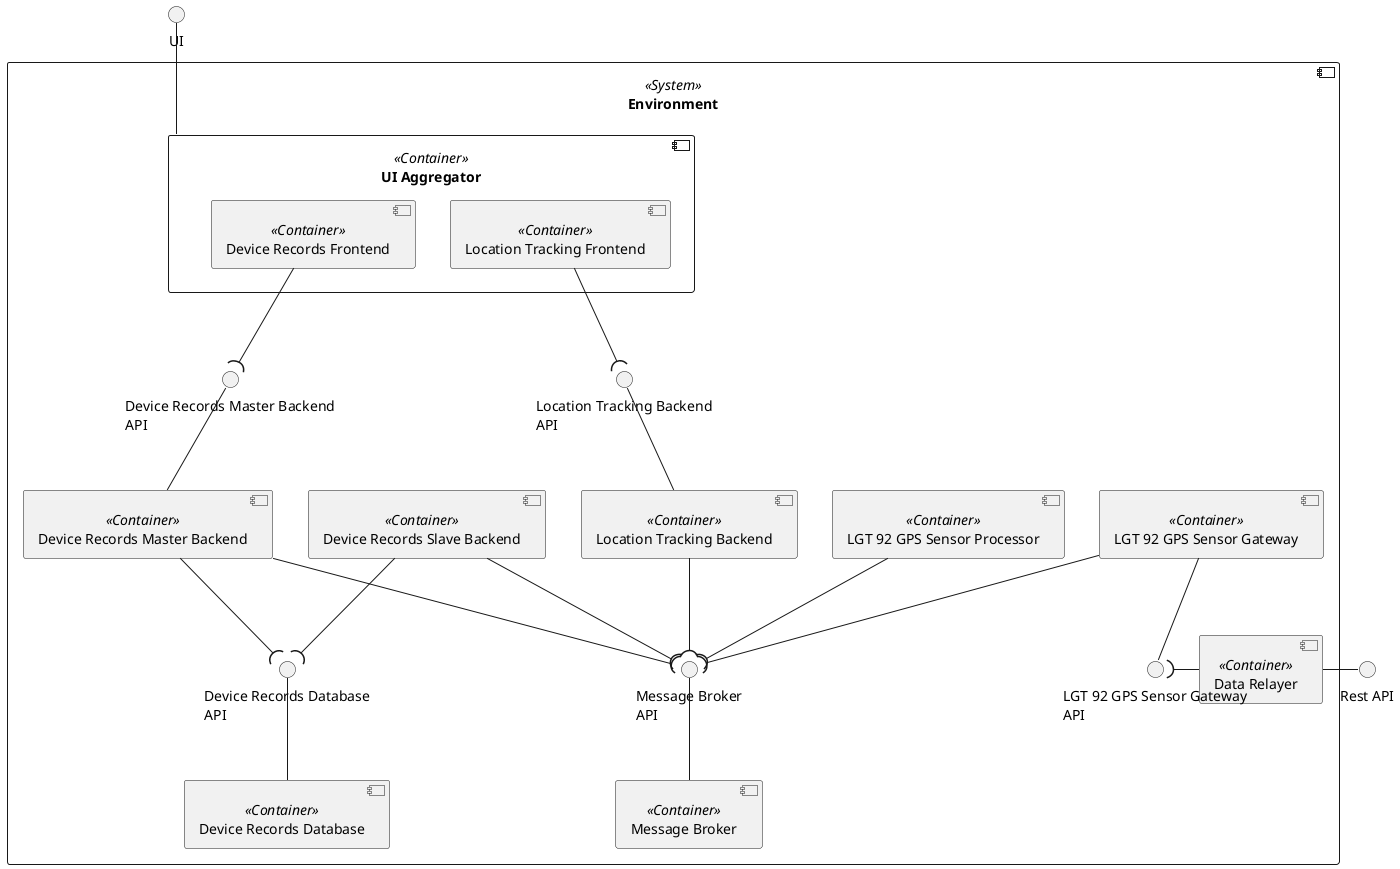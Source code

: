 @startuml logical-view-level2

skinparam Monochrome true
skinparam sequenceMessageAlign center
skinparam Shadowing false
skinparam componentStyle uml2
skinparam packageStyle rectangle

interface "UI" as UI

interface "Rest API" as IN_ENDPOINT

component "Environment" <<System>> {
    component "Message Broker" as MB <<Container>>
    component "Device Records Master Backend" as DRB <<Container>>
    component "Device Records Slave Backend" as DRSB <<Container>>
    component "Location Tracking Backend" as LTB <<Container>>
    component "LGT 92 GPS Sensor Gateway" as LGT92GPSG <<Container>>
    component "Data Relayer" as DR <<Container>>
    component "UI Aggregator" as UIAG <<Container>> {
        component "Device Records Frontend" as DRF <<Container>>
        component "Location Tracking Frontend" as LTF <<Container>>
    }
    component "LGT 92 GPS Sensor Processor" as LGT92GPSP <<Container>>
    component "Device Records Database" as DRDB <<Container>>

    interface "Message Broker\nAPI" as MB_API
    interface "Location Tracking Backend\nAPI" as LTB_API
    interface "Device Records Master Backend\nAPI" as DRB_API
    interface "Device Records Database\nAPI" as DRDB_API
    interface "LGT 92 GPS Sensor Gateway\nAPI" as LGT92GPSG_API


    DRB -[hidden] DRSB
    DRSB -[hidden] LTB
    LTB -[hidden] LGT92GPSP
    LGT92GPSP -[hidden] LGT92GPSG

    DRB_API-- DRB
    MB_API -- MB
    DRDB_API -- DRDB
    LTB_API -- LTB
    UI -- UIAG
    LGT92GPSG -- LGT92GPSG_API
    DRB --( DRDB_API
    DRSB --( DRDB_API
    LTF --( LTB_API
    DRF --( DRB_API

    LTB --( MB_API
    DRB --( MB_API
    DRSB --( MB_API
    LGT92GPSG --( MB_API
    LGT92GPSP --( MB_API

    DR - IN_ENDPOINT
    LGT92GPSG_API )- DR
}

@enduml
